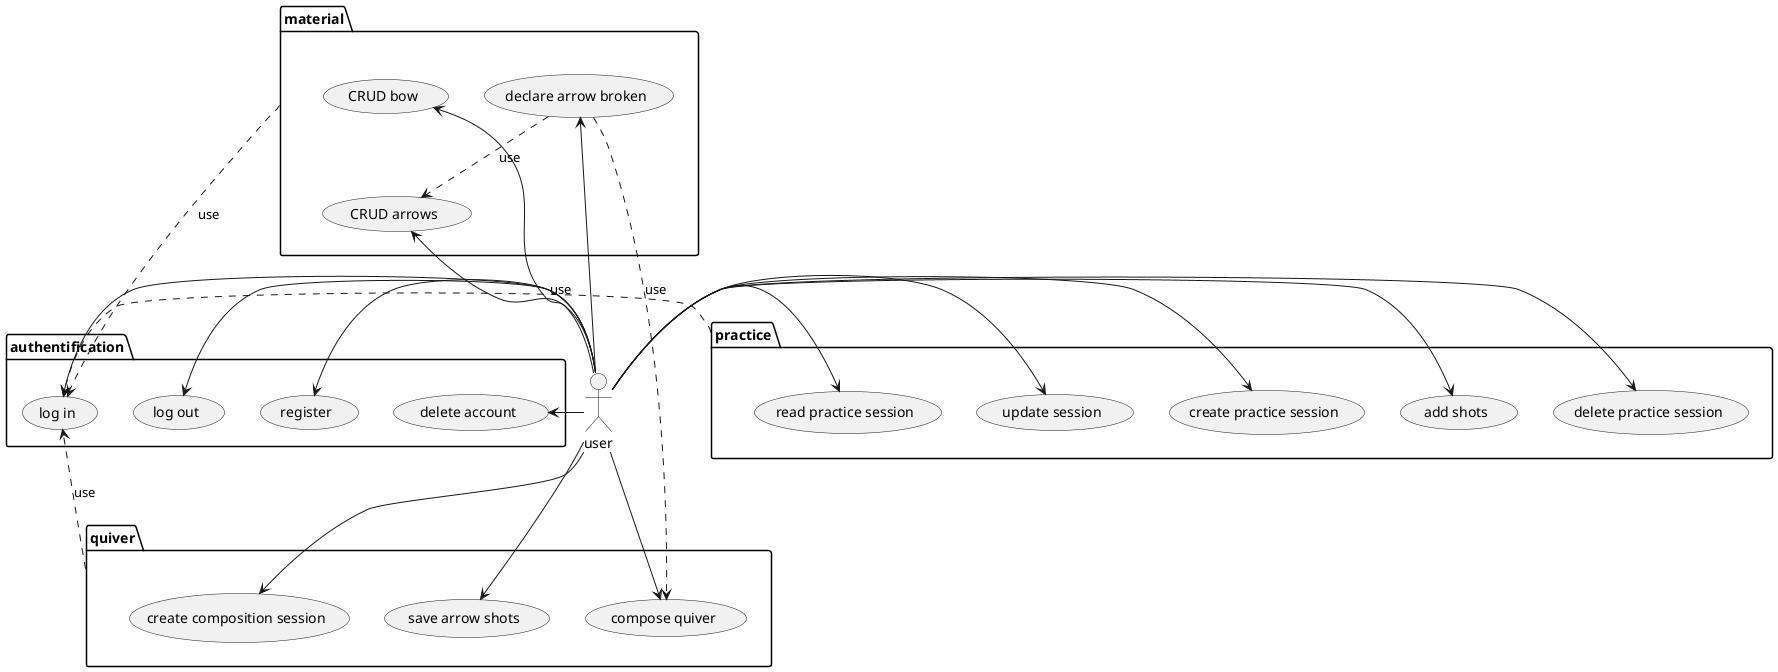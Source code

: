@startuml usecases

left to right direction

actor user as u
left to right direction
package material {
    top to bottom direction
    usecase "CRUD bow" as bow
    usecase "CRUD arrows" as arrows
    usecase "declare arrow broken" as declare_broken
}
package practice {
    top to bottom direction
    usecase "create practice session" as create_session
    usecase "update session" as update_session
    usecase "read practice session" as read_session
    usecase "delete practice session" as delete_session
    usecase "add shots" as add_shots
}

package quiver{
    top to bottom direction
    usecase "compose quiver" as compose_quiver
    usecase "create composition session" as compose_session
    usecase "save arrow shots" as save_composition_shots
}

package authentification{
    top to bottom direction
    usecase "register" as register
    usecase "log in" as login
    usecase "log out" as logout
    usecase "delete account" as unsubscribe
}



u -left-> register
u -left-> login
u -left-> logout
u -left-> unsubscribe
u -up-> bow
u -up-> arrows
u -up-> declare_broken
u -right-> create_session
u -right-> update_session
u -right-> read_session
u -right-> delete_session
u -right-> add_shots
u -down-> compose_quiver
u -down-> compose_session
u -down-> save_composition_shots

declare_broken ..> arrows : use
declare_broken ..> compose_quiver : use
practice ..> login : use
quiver ..> login : use
material ..> login : use

@enduml
